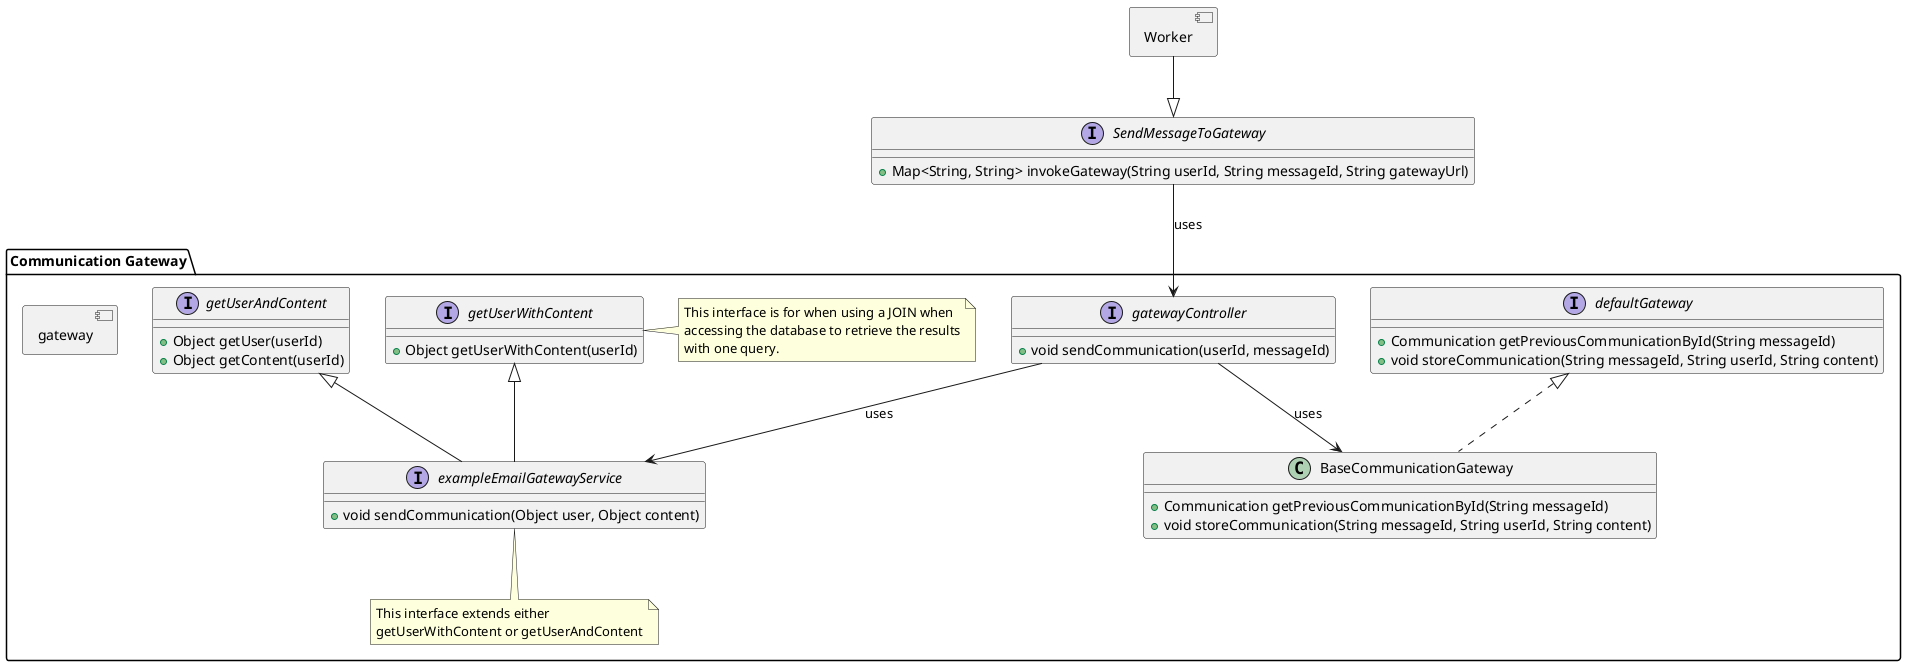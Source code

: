 @startuml Gateway Interfaces

component Worker {
}

interface SendMessageToGateway {
    + Map<String, String> invokeGateway(String userId, String messageId, String gatewayUrl)
}

package "Communication Gateway" as communicationGateway {
    component gateway {

    }

    interface defaultGateway {
        + Communication getPreviousCommunicationById(String messageId)
        + void storeCommunication(String messageId, String userId, String content)
    }

    interface gatewayController {
        + void sendCommunication(userId, messageId)
    }

    interface getUserWithContent {
        + Object getUserWithContent(userId)
    }
    note right of getUserWithContent
            This interface is for when using a JOIN when
            accessing the database to retrieve the results
            with one query.
        end note

    interface getUserAndContent {
        + Object getUser(userId)
        + Object getContent(userId)
    }


    interface exampleEmailGatewayService extends getUserWithContent, getUserAndContent {
        + void sendCommunication(Object user, Object content)
    }

   note bottom of exampleEmailGatewayService
        This interface extends either
        getUserWithContent or getUserAndContent
   end note

   class BaseCommunicationGateway implements defaultGateway{
        + Communication getPreviousCommunicationById(String messageId)
        + void storeCommunication(String messageId, String userId, String content)
   }


    gatewayController --> exampleEmailGatewayService: uses
    gatewayController --> BaseCommunicationGateway: uses
    Worker --|> SendMessageToGateway
    SendMessageToGateway --> gatewayController: uses
}


@enduml